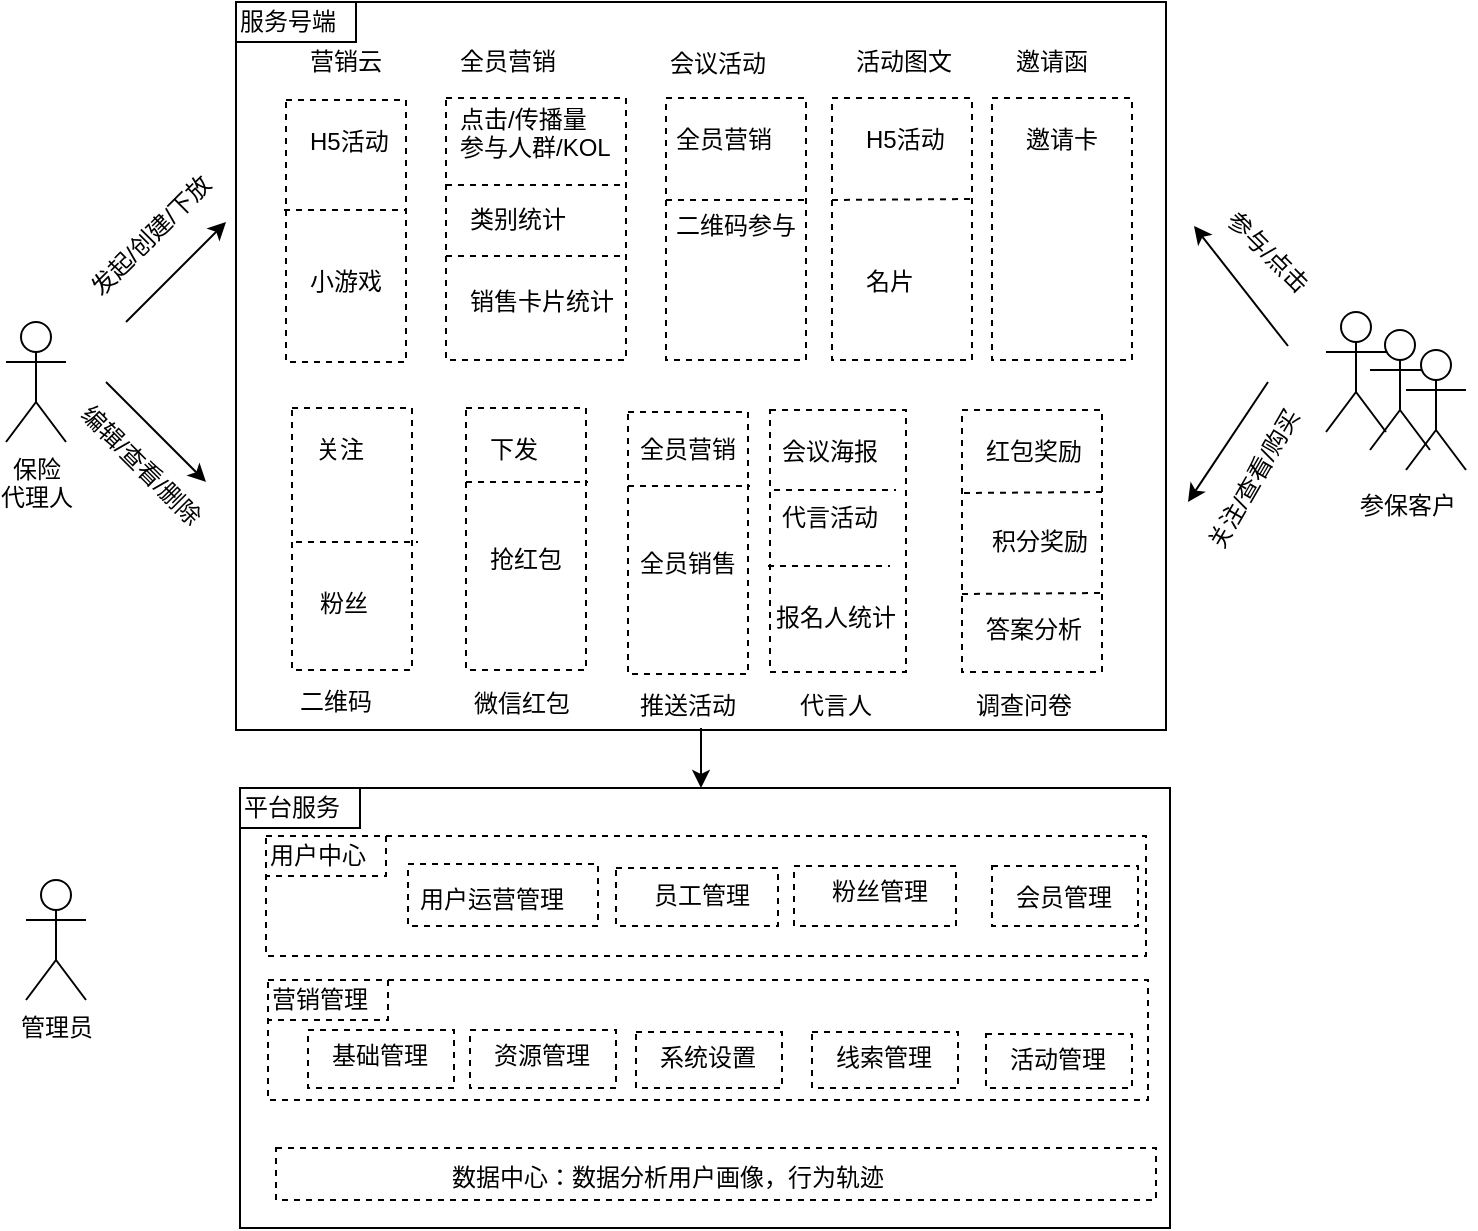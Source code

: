 <mxfile version="10.9.7" type="github"><diagram id="Phf_W5QGnm2jn7IWEHuX" name="Page-1"><mxGraphModel dx="868" dy="401" grid="1" gridSize="10" guides="1" tooltips="1" connect="1" arrows="1" fold="1" page="1" pageScale="1" pageWidth="827" pageHeight="1169" math="0" shadow="0"><root><mxCell id="0"/><mxCell id="1" parent="0"/><mxCell id="yISy82e1ea1U9G-WtlEd-137" value="" style="rounded=0;whiteSpace=wrap;html=1;fillColor=#ffffff;fontColor=#EA6B66;" vertex="1" parent="1"><mxGeometry x="127" y="453" width="465" height="220" as="geometry"/></mxCell><mxCell id="yISy82e1ea1U9G-WtlEd-131" value="" style="rounded=0;whiteSpace=wrap;html=1;strokeColor=#000000;fillColor=#ffffff;fontColor=#000000;dashed=1;" vertex="1" parent="1"><mxGeometry x="141" y="549" width="440" height="60" as="geometry"/></mxCell><mxCell id="yISy82e1ea1U9G-WtlEd-129" value="" style="rounded=0;whiteSpace=wrap;html=1;strokeColor=#000000;fillColor=#ffffff;fontColor=#000000;dashed=1;" vertex="1" parent="1"><mxGeometry x="140" y="477" width="440" height="60" as="geometry"/></mxCell><mxCell id="yISy82e1ea1U9G-WtlEd-102" value="" style="shape=umlActor;verticalLabelPosition=bottom;labelBackgroundColor=#ffffff;verticalAlign=top;html=1;outlineConnect=0;" vertex="1" parent="1"><mxGeometry x="692" y="224" width="30" height="60" as="geometry"/></mxCell><mxCell id="yISy82e1ea1U9G-WtlEd-89" value="" style="rounded=0;whiteSpace=wrap;html=1;fillColor=#ffffff;fontColor=#EA6B66;" vertex="1" parent="1"><mxGeometry x="125" y="60" width="465" height="364" as="geometry"/></mxCell><mxCell id="yISy82e1ea1U9G-WtlEd-32" value="" style="rounded=0;whiteSpace=wrap;html=1;dashed=1;fillColor=#ffffff;" vertex="1" parent="1"><mxGeometry x="423" y="108" width="70" height="131" as="geometry"/></mxCell><mxCell id="yISy82e1ea1U9G-WtlEd-29" value="" style="rounded=0;whiteSpace=wrap;html=1;dashed=1;fillColor=#ffffff;" vertex="1" parent="1"><mxGeometry x="230" y="108" width="90" height="131" as="geometry"/></mxCell><mxCell id="yISy82e1ea1U9G-WtlEd-26" value="" style="rounded=0;whiteSpace=wrap;html=1;dashed=1;fillColor=#ffffff;" vertex="1" parent="1"><mxGeometry x="150" y="109" width="60" height="131" as="geometry"/></mxCell><mxCell id="yISy82e1ea1U9G-WtlEd-1" value="保险&lt;br&gt;代理人" style="shape=umlActor;verticalLabelPosition=bottom;labelBackgroundColor=#ffffff;verticalAlign=top;html=1;outlineConnect=0;" vertex="1" parent="1"><mxGeometry x="10" y="220" width="30" height="60" as="geometry"/></mxCell><mxCell id="yISy82e1ea1U9G-WtlEd-2" value="" style="shape=umlActor;verticalLabelPosition=bottom;labelBackgroundColor=#ffffff;verticalAlign=top;html=1;outlineConnect=0;" vertex="1" parent="1"><mxGeometry x="670" y="215" width="30" height="60" as="geometry"/></mxCell><mxCell id="yISy82e1ea1U9G-WtlEd-4" value="营销云" style="text;html=1;resizable=0;points=[];autosize=1;align=left;verticalAlign=top;spacingTop=-4;" vertex="1" parent="1"><mxGeometry x="160" y="80" width="50" height="20" as="geometry"/></mxCell><mxCell id="yISy82e1ea1U9G-WtlEd-5" value="H5活动" style="text;html=1;resizable=0;points=[];autosize=1;align=left;verticalAlign=top;spacingTop=-4;" vertex="1" parent="1"><mxGeometry x="160" y="120" width="50" height="20" as="geometry"/></mxCell><mxCell id="yISy82e1ea1U9G-WtlEd-6" value="小游戏&lt;br&gt;" style="text;html=1;resizable=0;points=[];autosize=1;align=left;verticalAlign=top;spacingTop=-4;" vertex="1" parent="1"><mxGeometry x="160" y="190" width="50" height="20" as="geometry"/></mxCell><mxCell id="yISy82e1ea1U9G-WtlEd-11" value="" style="endArrow=none;dashed=1;html=1;" edge="1" parent="1"><mxGeometry width="50" height="50" relative="1" as="geometry"><mxPoint x="149" y="164" as="sourcePoint"/><mxPoint x="210" y="164" as="targetPoint"/></mxGeometry></mxCell><mxCell id="yISy82e1ea1U9G-WtlEd-15" value="点击/传播量&lt;br&gt;参与人群/KOL" style="text;html=1;resizable=0;points=[];autosize=1;align=left;verticalAlign=top;spacingTop=-4;" vertex="1" parent="1"><mxGeometry x="235" y="109" width="90" height="30" as="geometry"/></mxCell><mxCell id="yISy82e1ea1U9G-WtlEd-17" value="类别统计" style="text;html=1;resizable=0;points=[];autosize=1;align=left;verticalAlign=top;spacingTop=-4;" vertex="1" parent="1"><mxGeometry x="240" y="159" width="60" height="20" as="geometry"/></mxCell><mxCell id="yISy82e1ea1U9G-WtlEd-18" value="销售卡片统计" style="text;html=1;resizable=0;points=[];autosize=1;align=left;verticalAlign=top;spacingTop=-4;" vertex="1" parent="1"><mxGeometry x="240" y="200" width="90" height="20" as="geometry"/></mxCell><mxCell id="yISy82e1ea1U9G-WtlEd-19" value="" style="endArrow=none;dashed=1;html=1;" edge="1" parent="1"><mxGeometry width="50" height="50" relative="1" as="geometry"><mxPoint x="230" y="187" as="sourcePoint"/><mxPoint x="320" y="187" as="targetPoint"/></mxGeometry></mxCell><mxCell id="yISy82e1ea1U9G-WtlEd-20" value="活动图文" style="text;html=1;resizable=0;points=[];autosize=1;align=left;verticalAlign=top;spacingTop=-4;" vertex="1" parent="1"><mxGeometry x="433" y="80" width="60" height="20" as="geometry"/></mxCell><mxCell id="yISy82e1ea1U9G-WtlEd-21" value="" style="endArrow=none;dashed=1;html=1;" edge="1" parent="1"><mxGeometry width="50" height="50" relative="1" as="geometry"><mxPoint x="423" y="159" as="sourcePoint"/><mxPoint x="493" y="158.5" as="targetPoint"/></mxGeometry></mxCell><mxCell id="yISy82e1ea1U9G-WtlEd-22" value="H5活动" style="text;html=1;resizable=0;points=[];autosize=1;align=left;verticalAlign=top;spacingTop=-4;" vertex="1" parent="1"><mxGeometry x="438" y="119" width="50" height="20" as="geometry"/></mxCell><mxCell id="yISy82e1ea1U9G-WtlEd-23" value="名片" style="text;html=1;resizable=0;points=[];autosize=1;align=left;verticalAlign=top;spacingTop=-4;" vertex="1" parent="1"><mxGeometry x="438" y="190" width="40" height="20" as="geometry"/></mxCell><mxCell id="yISy82e1ea1U9G-WtlEd-25" value="会议活动" style="text;html=1;resizable=0;points=[];autosize=1;align=left;verticalAlign=top;spacingTop=-4;" vertex="1" parent="1"><mxGeometry x="340" y="81" width="60" height="20" as="geometry"/></mxCell><mxCell id="yISy82e1ea1U9G-WtlEd-30" value="" style="endArrow=none;dashed=1;html=1;" edge="1" parent="1"><mxGeometry width="50" height="50" relative="1" as="geometry"><mxPoint x="230" y="151.5" as="sourcePoint"/><mxPoint x="320" y="151.5" as="targetPoint"/></mxGeometry></mxCell><mxCell id="yISy82e1ea1U9G-WtlEd-31" value="全员营销" style="text;html=1;resizable=0;points=[];autosize=1;align=left;verticalAlign=top;spacingTop=-4;" vertex="1" parent="1"><mxGeometry x="235" y="80" width="60" height="20" as="geometry"/></mxCell><mxCell id="yISy82e1ea1U9G-WtlEd-34" value="" style="rounded=0;whiteSpace=wrap;html=1;dashed=1;fillColor=#ffffff;" vertex="1" parent="1"><mxGeometry x="340" y="108" width="70" height="131" as="geometry"/></mxCell><mxCell id="yISy82e1ea1U9G-WtlEd-28" value="全员营销&lt;br&gt;&lt;br&gt;&lt;br&gt;二维码参与" style="text;html=1;resizable=0;points=[];autosize=1;align=left;verticalAlign=top;spacingTop=-4;" vertex="1" parent="1"><mxGeometry x="343" y="119" width="80" height="60" as="geometry"/></mxCell><mxCell id="yISy82e1ea1U9G-WtlEd-35" value="" style="rounded=0;whiteSpace=wrap;html=1;dashed=1;fillColor=#ffffff;" vertex="1" parent="1"><mxGeometry x="503" y="108" width="70" height="131" as="geometry"/></mxCell><mxCell id="yISy82e1ea1U9G-WtlEd-36" value="邀请函" style="text;html=1;resizable=0;points=[];autosize=1;align=left;verticalAlign=top;spacingTop=-4;" vertex="1" parent="1"><mxGeometry x="513" y="80" width="50" height="20" as="geometry"/></mxCell><mxCell id="yISy82e1ea1U9G-WtlEd-38" value="邀请卡" style="text;html=1;resizable=0;points=[];autosize=1;align=left;verticalAlign=top;spacingTop=-4;" vertex="1" parent="1"><mxGeometry x="518" y="119" width="50" height="20" as="geometry"/></mxCell><mxCell id="yISy82e1ea1U9G-WtlEd-40" value="" style="rounded=0;whiteSpace=wrap;html=1;dashed=1;fillColor=#ffffff;" vertex="1" parent="1"><mxGeometry x="488" y="264" width="70" height="131" as="geometry"/></mxCell><mxCell id="yISy82e1ea1U9G-WtlEd-41" value="调查问卷" style="text;html=1;resizable=0;points=[];autosize=1;align=left;verticalAlign=bottom;spacingTop=-4;horizontal=1;fontStyle=0" vertex="1" parent="1"><mxGeometry x="493" y="401" width="60" height="20" as="geometry"/></mxCell><mxCell id="yISy82e1ea1U9G-WtlEd-42" value="红包奖励" style="text;html=1;resizable=0;points=[];autosize=1;align=left;verticalAlign=top;spacingTop=-4;" vertex="1" parent="1"><mxGeometry x="498" y="275" width="60" height="20" as="geometry"/></mxCell><mxCell id="yISy82e1ea1U9G-WtlEd-43" value="" style="endArrow=none;dashed=1;html=1;" edge="1" parent="1"><mxGeometry width="50" height="50" relative="1" as="geometry"><mxPoint x="489" y="305.5" as="sourcePoint"/><mxPoint x="559" y="305" as="targetPoint"/></mxGeometry></mxCell><mxCell id="yISy82e1ea1U9G-WtlEd-44" value="积分奖励" style="text;html=1;resizable=0;points=[];autosize=1;align=left;verticalAlign=top;spacingTop=-4;" vertex="1" parent="1"><mxGeometry x="501" y="319.5" width="60" height="20" as="geometry"/></mxCell><mxCell id="yISy82e1ea1U9G-WtlEd-45" value="" style="endArrow=none;dashed=1;html=1;" edge="1" parent="1"><mxGeometry width="50" height="50" relative="1" as="geometry"><mxPoint x="488" y="356" as="sourcePoint"/><mxPoint x="558" y="355.5" as="targetPoint"/></mxGeometry></mxCell><mxCell id="yISy82e1ea1U9G-WtlEd-46" value="答案分析" style="text;html=1;resizable=0;points=[];autosize=1;align=left;verticalAlign=top;spacingTop=-4;" vertex="1" parent="1"><mxGeometry x="498" y="364" width="60" height="20" as="geometry"/></mxCell><mxCell id="yISy82e1ea1U9G-WtlEd-52" value="" style="rounded=0;whiteSpace=wrap;html=1;dashed=1;fillColor=#ffffff;" vertex="1" parent="1"><mxGeometry x="153" y="263" width="60" height="131" as="geometry"/></mxCell><mxCell id="yISy82e1ea1U9G-WtlEd-54" value="关注" style="text;html=1;resizable=0;points=[];autosize=1;align=left;verticalAlign=top;spacingTop=-4;" vertex="1" parent="1"><mxGeometry x="163" y="274" width="40" height="20" as="geometry"/></mxCell><mxCell id="yISy82e1ea1U9G-WtlEd-57" value="二维码" style="text;html=1;resizable=0;points=[];autosize=1;align=left;verticalAlign=bottom;spacingTop=-4;horizontal=1;fontStyle=0" vertex="1" parent="1"><mxGeometry x="155" y="399" width="50" height="20" as="geometry"/></mxCell><mxCell id="yISy82e1ea1U9G-WtlEd-62" value="" style="rounded=0;whiteSpace=wrap;html=1;dashed=1;fillColor=#ffffff;" vertex="1" parent="1"><mxGeometry x="240" y="263" width="60" height="131" as="geometry"/></mxCell><mxCell id="yISy82e1ea1U9G-WtlEd-63" value="下发" style="text;html=1;resizable=0;points=[];autosize=1;align=left;verticalAlign=top;spacingTop=-4;" vertex="1" parent="1"><mxGeometry x="250" y="274" width="40" height="20" as="geometry"/></mxCell><mxCell id="yISy82e1ea1U9G-WtlEd-64" value="微信红包" style="text;html=1;resizable=0;points=[];autosize=1;align=left;verticalAlign=bottom;spacingTop=-4;horizontal=1;fontStyle=0" vertex="1" parent="1"><mxGeometry x="242" y="400" width="60" height="20" as="geometry"/></mxCell><mxCell id="yISy82e1ea1U9G-WtlEd-65" value="" style="endArrow=none;dashed=1;html=1;" edge="1" parent="1"><mxGeometry width="50" height="50" relative="1" as="geometry"><mxPoint x="240" y="300" as="sourcePoint"/><mxPoint x="301" y="300" as="targetPoint"/></mxGeometry></mxCell><mxCell id="yISy82e1ea1U9G-WtlEd-66" value="抢红包" style="text;html=1;resizable=0;points=[];autosize=1;align=left;verticalAlign=top;spacingTop=-4;" vertex="1" parent="1"><mxGeometry x="250" y="328.5" width="50" height="20" as="geometry"/></mxCell><mxCell id="yISy82e1ea1U9G-WtlEd-72" value="" style="rounded=0;whiteSpace=wrap;html=1;dashed=1;fillColor=#ffffff;" vertex="1" parent="1"><mxGeometry x="321" y="265" width="60" height="131" as="geometry"/></mxCell><mxCell id="yISy82e1ea1U9G-WtlEd-73" value="全员营销" style="text;html=1;resizable=0;points=[];autosize=1;align=left;verticalAlign=top;spacingTop=-4;" vertex="1" parent="1"><mxGeometry x="325" y="274" width="60" height="20" as="geometry"/></mxCell><mxCell id="yISy82e1ea1U9G-WtlEd-74" value="" style="endArrow=none;dashed=1;html=1;" edge="1" parent="1"><mxGeometry width="50" height="50" relative="1" as="geometry"><mxPoint x="321" y="302" as="sourcePoint"/><mxPoint x="382" y="302" as="targetPoint"/></mxGeometry></mxCell><mxCell id="yISy82e1ea1U9G-WtlEd-75" value="全员销售" style="text;html=1;resizable=0;points=[];autosize=1;align=left;verticalAlign=top;spacingTop=-4;" vertex="1" parent="1"><mxGeometry x="325" y="330.5" width="60" height="20" as="geometry"/></mxCell><mxCell id="yISy82e1ea1U9G-WtlEd-76" value="推送活动" style="text;html=1;resizable=0;points=[];autosize=1;align=left;verticalAlign=bottom;spacingTop=-4;horizontal=1;fontStyle=0" vertex="1" parent="1"><mxGeometry x="325" y="401" width="60" height="20" as="geometry"/></mxCell><mxCell id="yISy82e1ea1U9G-WtlEd-77" value="" style="rounded=0;whiteSpace=wrap;html=1;dashed=1;fillColor=#ffffff;" vertex="1" parent="1"><mxGeometry x="392" y="264" width="68" height="131" as="geometry"/></mxCell><mxCell id="yISy82e1ea1U9G-WtlEd-78" value="会议海报" style="text;html=1;resizable=0;points=[];autosize=1;align=left;verticalAlign=top;spacingTop=-4;" vertex="1" parent="1"><mxGeometry x="396" y="275" width="60" height="20" as="geometry"/></mxCell><mxCell id="yISy82e1ea1U9G-WtlEd-79" value="代言人" style="text;html=1;resizable=0;points=[];autosize=1;align=left;verticalAlign=bottom;spacingTop=-4;horizontal=1;fontStyle=0" vertex="1" parent="1"><mxGeometry x="405" y="401" width="50" height="20" as="geometry"/></mxCell><mxCell id="yISy82e1ea1U9G-WtlEd-82" value="" style="endArrow=none;dashed=1;html=1;" edge="1" parent="1"><mxGeometry width="50" height="50" relative="1" as="geometry"><mxPoint x="394" y="304" as="sourcePoint"/><mxPoint x="455" y="304" as="targetPoint"/></mxGeometry></mxCell><mxCell id="yISy82e1ea1U9G-WtlEd-83" value="代言活动" style="text;html=1;resizable=0;points=[];autosize=1;align=left;verticalAlign=top;spacingTop=-4;" vertex="1" parent="1"><mxGeometry x="396" y="308" width="60" height="20" as="geometry"/></mxCell><mxCell id="yISy82e1ea1U9G-WtlEd-84" value="" style="endArrow=none;dashed=1;html=1;" edge="1" parent="1"><mxGeometry width="50" height="50" relative="1" as="geometry"><mxPoint x="391" y="342" as="sourcePoint"/><mxPoint x="452" y="342" as="targetPoint"/></mxGeometry></mxCell><mxCell id="yISy82e1ea1U9G-WtlEd-85" value="报名人统计" style="text;html=1;resizable=0;points=[];autosize=1;align=left;verticalAlign=top;spacingTop=-4;" vertex="1" parent="1"><mxGeometry x="393" y="358" width="80" height="20" as="geometry"/></mxCell><mxCell id="yISy82e1ea1U9G-WtlEd-86" value="" style="endArrow=none;dashed=1;html=1;" edge="1" parent="1"><mxGeometry width="50" height="50" relative="1" as="geometry"><mxPoint x="340" y="159" as="sourcePoint"/><mxPoint x="410" y="159" as="targetPoint"/></mxGeometry></mxCell><mxCell id="yISy82e1ea1U9G-WtlEd-90" value="" style="endArrow=classic;html=1;" edge="1" parent="1"><mxGeometry width="50" height="50" relative="1" as="geometry"><mxPoint x="70" y="220" as="sourcePoint"/><mxPoint x="120" y="170" as="targetPoint"/></mxGeometry></mxCell><mxCell id="yISy82e1ea1U9G-WtlEd-91" value="发起/创建/下放" style="text;html=1;resizable=0;points=[];autosize=1;align=left;verticalAlign=top;spacingTop=-4;rotation=-45;" vertex="1" parent="1"><mxGeometry x="40" y="164.5" width="90" height="20" as="geometry"/></mxCell><mxCell id="yISy82e1ea1U9G-WtlEd-92" value="" style="endArrow=classic;html=1;" edge="1" parent="1"><mxGeometry width="50" height="50" relative="1" as="geometry"><mxPoint x="60" y="250" as="sourcePoint"/><mxPoint x="110" y="300" as="targetPoint"/></mxGeometry></mxCell><mxCell id="yISy82e1ea1U9G-WtlEd-93" value="编辑/查看/删除" style="text;html=1;resizable=0;points=[];autosize=1;align=left;verticalAlign=top;spacingTop=-4;rotation=45;" vertex="1" parent="1"><mxGeometry x="35" y="284" width="90" height="20" as="geometry"/></mxCell><mxCell id="yISy82e1ea1U9G-WtlEd-94" value="" style="endArrow=classic;html=1;" edge="1" parent="1"><mxGeometry width="50" height="50" relative="1" as="geometry"><mxPoint x="651" y="232" as="sourcePoint"/><mxPoint x="604" y="172" as="targetPoint"/></mxGeometry></mxCell><mxCell id="yISy82e1ea1U9G-WtlEd-95" value="参与/点击" style="text;html=1;resizable=0;points=[];autosize=1;align=left;verticalAlign=top;spacingTop=-4;rotation=45;" vertex="1" parent="1"><mxGeometry x="611" y="180" width="70" height="20" as="geometry"/></mxCell><mxCell id="yISy82e1ea1U9G-WtlEd-96" value="" style="endArrow=classic;html=1;" edge="1" parent="1"><mxGeometry width="50" height="50" relative="1" as="geometry"><mxPoint x="641" y="250" as="sourcePoint"/><mxPoint x="601" y="310" as="targetPoint"/></mxGeometry></mxCell><mxCell id="yISy82e1ea1U9G-WtlEd-97" value="关注/查看/购买" style="text;html=1;resizable=0;points=[];autosize=1;align=left;verticalAlign=top;spacingTop=-4;rotation=-60;" vertex="1" parent="1"><mxGeometry x="591" y="285" width="90" height="20" as="geometry"/></mxCell><mxCell id="yISy82e1ea1U9G-WtlEd-98" value="" style="endArrow=none;dashed=1;html=1;" edge="1" parent="1"><mxGeometry width="50" height="50" relative="1" as="geometry"><mxPoint x="155" y="330" as="sourcePoint"/><mxPoint x="216" y="330" as="targetPoint"/></mxGeometry></mxCell><mxCell id="yISy82e1ea1U9G-WtlEd-99" value="粉丝" style="text;html=1;resizable=0;points=[];autosize=1;align=left;verticalAlign=top;spacingTop=-4;" vertex="1" parent="1"><mxGeometry x="165" y="350.5" width="40" height="20" as="geometry"/></mxCell><mxCell id="yISy82e1ea1U9G-WtlEd-105" value="" style="shape=umlActor;verticalLabelPosition=bottom;labelBackgroundColor=#ffffff;verticalAlign=top;html=1;outlineConnect=0;" vertex="1" parent="1"><mxGeometry x="710" y="234" width="30" height="60" as="geometry"/></mxCell><mxCell id="yISy82e1ea1U9G-WtlEd-108" value="参保客户" style="text;html=1;resizable=0;points=[];autosize=1;align=left;verticalAlign=top;spacingTop=-4;" vertex="1" parent="1"><mxGeometry x="685" y="302" width="60" height="20" as="geometry"/></mxCell><mxCell id="yISy82e1ea1U9G-WtlEd-109" value="" style="rounded=0;whiteSpace=wrap;html=1;fillColor=#ffffff;fontColor=#000000;dashed=1;" vertex="1" parent="1"><mxGeometry x="211" y="491" width="95" height="31" as="geometry"/></mxCell><mxCell id="yISy82e1ea1U9G-WtlEd-110" value="用户运营管理" style="text;html=1;resizable=0;points=[];autosize=1;align=left;verticalAlign=top;spacingTop=-4;fontColor=#000000;dashed=1;" vertex="1" parent="1"><mxGeometry x="215" y="499" width="90" height="20" as="geometry"/></mxCell><mxCell id="yISy82e1ea1U9G-WtlEd-111" value="" style="rounded=0;whiteSpace=wrap;html=1;fillColor=#ffffff;fontColor=#000000;dashed=1;" vertex="1" parent="1"><mxGeometry x="315" y="493" width="81" height="29" as="geometry"/></mxCell><mxCell id="yISy82e1ea1U9G-WtlEd-112" value="员工管理" style="text;html=1;resizable=0;points=[];autosize=1;align=left;verticalAlign=top;spacingTop=-4;fontColor=#000000;dashed=1;" vertex="1" parent="1"><mxGeometry x="332" y="497" width="60" height="20" as="geometry"/></mxCell><mxCell id="yISy82e1ea1U9G-WtlEd-113" value="" style="rounded=0;whiteSpace=wrap;html=1;fillColor=#ffffff;fontColor=#000000;dashed=1;" vertex="1" parent="1"><mxGeometry x="404" y="492" width="81" height="30" as="geometry"/></mxCell><mxCell id="yISy82e1ea1U9G-WtlEd-114" value="粉丝管理" style="text;html=1;resizable=0;points=[];autosize=1;align=left;verticalAlign=top;spacingTop=-4;fontColor=#000000;dashed=1;" vertex="1" parent="1"><mxGeometry x="421" y="495" width="60" height="20" as="geometry"/></mxCell><mxCell id="yISy82e1ea1U9G-WtlEd-115" value="服务号端" style="text;html=1;resizable=0;points=[];autosize=1;align=left;verticalAlign=top;spacingTop=-4;strokeColor=#000000;" vertex="1" parent="1"><mxGeometry x="125" y="60" width="60" height="20" as="geometry"/></mxCell><mxCell id="yISy82e1ea1U9G-WtlEd-116" value="" style="rounded=0;whiteSpace=wrap;html=1;fillColor=#ffffff;fontColor=#000000;dashed=1;" vertex="1" parent="1"><mxGeometry x="503" y="492" width="73" height="30" as="geometry"/></mxCell><mxCell id="yISy82e1ea1U9G-WtlEd-117" value="会员管理" style="text;html=1;resizable=0;points=[];autosize=1;align=left;verticalAlign=top;spacingTop=-4;fontColor=#000000;dashed=1;" vertex="1" parent="1"><mxGeometry x="513" y="498" width="60" height="20" as="geometry"/></mxCell><mxCell id="yISy82e1ea1U9G-WtlEd-118" value="" style="rounded=0;whiteSpace=wrap;html=1;fillColor=#ffffff;fontColor=#000000;dashed=1;" vertex="1" parent="1"><mxGeometry x="500" y="576" width="73" height="27" as="geometry"/></mxCell><mxCell id="yISy82e1ea1U9G-WtlEd-119" value="活动管理" style="text;html=1;resizable=0;points=[];autosize=1;align=left;verticalAlign=top;spacingTop=-4;fontColor=#000000;dashed=1;" vertex="1" parent="1"><mxGeometry x="510" y="579" width="60" height="20" as="geometry"/></mxCell><mxCell id="yISy82e1ea1U9G-WtlEd-120" value="" style="rounded=0;whiteSpace=wrap;html=1;fillColor=#ffffff;fontColor=#000000;dashed=1;" vertex="1" parent="1"><mxGeometry x="161" y="574" width="73" height="29" as="geometry"/></mxCell><mxCell id="yISy82e1ea1U9G-WtlEd-121" value="基础管理" style="text;html=1;resizable=0;points=[];autosize=1;align=left;verticalAlign=top;spacingTop=-4;fontColor=#000000;dashed=1;" vertex="1" parent="1"><mxGeometry x="171" y="577" width="60" height="20" as="geometry"/></mxCell><mxCell id="yISy82e1ea1U9G-WtlEd-122" value="" style="rounded=0;whiteSpace=wrap;html=1;fillColor=#ffffff;fontColor=#000000;dashed=1;" vertex="1" parent="1"><mxGeometry x="242" y="574" width="73" height="29" as="geometry"/></mxCell><mxCell id="yISy82e1ea1U9G-WtlEd-123" value="资源管理" style="text;html=1;resizable=0;points=[];autosize=1;align=left;verticalAlign=top;spacingTop=-4;fontColor=#000000;dashed=1;" vertex="1" parent="1"><mxGeometry x="252" y="577" width="60" height="20" as="geometry"/></mxCell><mxCell id="yISy82e1ea1U9G-WtlEd-124" value="" style="rounded=0;whiteSpace=wrap;html=1;fillColor=#ffffff;fontColor=#000000;dashed=1;" vertex="1" parent="1"><mxGeometry x="325" y="575" width="73" height="28" as="geometry"/></mxCell><mxCell id="yISy82e1ea1U9G-WtlEd-125" value="系统设置" style="text;html=1;resizable=0;points=[];autosize=1;align=left;verticalAlign=top;spacingTop=-4;fontColor=#000000;dashed=1;" vertex="1" parent="1"><mxGeometry x="335" y="578" width="60" height="20" as="geometry"/></mxCell><mxCell id="yISy82e1ea1U9G-WtlEd-127" value="" style="rounded=0;whiteSpace=wrap;html=1;fillColor=#ffffff;fontColor=#000000;dashed=1;" vertex="1" parent="1"><mxGeometry x="413" y="575" width="73" height="28" as="geometry"/></mxCell><mxCell id="yISy82e1ea1U9G-WtlEd-128" value="线索管理" style="text;html=1;resizable=0;points=[];autosize=1;align=left;verticalAlign=top;spacingTop=-4;fontColor=#000000;dashed=1;" vertex="1" parent="1"><mxGeometry x="423" y="578" width="60" height="20" as="geometry"/></mxCell><mxCell id="yISy82e1ea1U9G-WtlEd-130" value="用户中心" style="text;html=1;resizable=0;points=[];autosize=1;align=left;verticalAlign=top;spacingTop=-4;strokeColor=#000000;dashed=1;" vertex="1" parent="1"><mxGeometry x="140" y="477" width="60" height="20" as="geometry"/></mxCell><mxCell id="yISy82e1ea1U9G-WtlEd-132" value="营销管理" style="text;html=1;resizable=0;points=[];autosize=1;align=left;verticalAlign=top;spacingTop=-4;strokeColor=#000000;dashed=1;" vertex="1" parent="1"><mxGeometry x="141" y="549" width="60" height="20" as="geometry"/></mxCell><mxCell id="yISy82e1ea1U9G-WtlEd-138" value="平台服务" style="text;html=1;resizable=0;points=[];autosize=1;align=left;verticalAlign=top;spacingTop=-4;strokeColor=#000000;" vertex="1" parent="1"><mxGeometry x="127" y="453" width="60" height="20" as="geometry"/></mxCell><mxCell id="yISy82e1ea1U9G-WtlEd-140" value="" style="rounded=0;whiteSpace=wrap;html=1;strokeColor=#000000;fillColor=#ffffff;fontColor=#000000;dashed=1;" vertex="1" parent="1"><mxGeometry x="145" y="633" width="440" height="26" as="geometry"/></mxCell><mxCell id="yISy82e1ea1U9G-WtlEd-141" value="数据中心：数据分析用户画像，行为轨迹" style="text;html=1;resizable=0;points=[];autosize=1;align=left;verticalAlign=top;spacingTop=-4;fontColor=#000000;" vertex="1" parent="1"><mxGeometry x="231" y="638" width="230" height="20" as="geometry"/></mxCell><mxCell id="yISy82e1ea1U9G-WtlEd-143" value="" style="endArrow=classic;html=1;fontColor=#000000;" edge="1" parent="1"><mxGeometry width="50" height="50" relative="1" as="geometry"><mxPoint x="357.5" y="423" as="sourcePoint"/><mxPoint x="357.5" y="453" as="targetPoint"/></mxGeometry></mxCell><mxCell id="yISy82e1ea1U9G-WtlEd-145" value="管理员" style="shape=umlActor;verticalLabelPosition=bottom;labelBackgroundColor=#ffffff;verticalAlign=top;html=1;outlineConnect=0;" vertex="1" parent="1"><mxGeometry x="20" y="499" width="30" height="60" as="geometry"/></mxCell></root></mxGraphModel></diagram></mxfile>